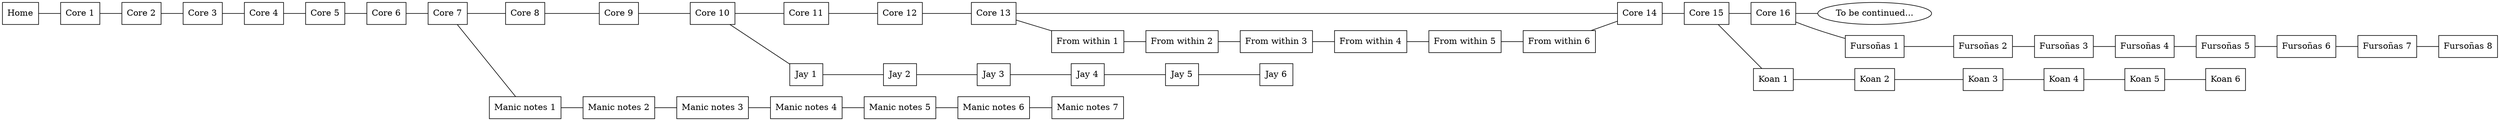 graph {
    rankdir = "LR";
    node[shape="box"]
    node[group="core"];
    Home [href="/"];
    "Core 1" [href="/core/"];
    "Core 2" [href="/core/page/2"];
    "Core 3" [href="/core/page/3"];
    "Core 4" [href="/core/page/4"];
    "Core 5" [href="/core/page/5"];
    "Core 6" [href="/core/page/6"];
    "Core 7" [href="/core/page/7"];
    "Core 8" [href="/core/page/8"];
    "Core 9" [href="/core/page/9"];
    "Core 10" [href="/core/page/10"];
    "Core 11" [href="/core/page/11"];
    "Core 12" [href="/core/page/12"];
    "Core 13" [href="/core/page/13"];
    "Core 14" [href="/core/page/14"];
    "Core 15" [href="/core/page/15"];
    "Core 16" [href="/core/page/16"];
    "To be continued..." [shape="oval"];
    node[group=""]

    Home -- "Core 1" -- "Core 2" -- "Core 3" -- "Core 4" -- "Core 5" -- "Core 6" -- "Core 7" -- "Core 8" -- "Core 9" -- "Core 10" -- "Core 11" -- "Core 12" -- "Core 13" -- "Core 14" -- "Core 15" -- "Core 16" -- "To be continued...";

    node[group="mania"]
    "Manic notes 1" [href="/mania/"];
    "Manic notes 2" [href="/mania/page/2"];
    "Manic notes 3" [href="/mania/page/3"];
    "Manic notes 4" [href="/mania/page/4"];
    "Manic notes 5" [href="/mania/page/5"];
    "Manic notes 6" [href="/mania/page/6"];
    "Manic notes 7" [href="/mania/page/7"];
    node[group=""]
    "Core 7" -- "Manic notes 1" -- "Manic notes 2" -- "Manic notes 3" -- "Manic notes 4" -- "Manic notes 5" -- "Manic notes 6" -- "Manic notes 7";

    node[group="jay"]
    "Jay 1" [href="/jay/"];
    "Jay 2" [href="/jay/page/2"];
    "Jay 3" [href="/jay/page/3"];
    "Jay 4" [href="/jay/page/4"];
    "Jay 5" [href="/jay/page/5"];
    "Jay 6" [href="/jay/page/6"];
    node[group=""]
    "Core 10" -- "Jay 1" -- "Jay 2" -- "Jay 3" -- "Jay 4" -- "Jay 5" -- "Jay 6";

    node[group="from-within"]
    "From within 1" [href="/from-within/"];
    "From within 2" [href="/from-within/2"];
    "From within 3" [href="/from-within/3"];
    "From within 4" [href="/from-within/4"];
    "From within 5" [href="/from-within/5"];
    "From within 6" [href="/from-within/i-guess.."];
    node[group=""]
    "Core 13" -- "From within 1" -- "From within 2" -- "From within 3" -- "From within 4" -- "From within 5" -- "From within 6" -- "Core 14";

    node[group="koan"]
    "Koan 1" [href="/koan/"];
    "Koan 2" [href="/koan/page/2"];
    "Koan 3" [href="/koan/page/3"];
    "Koan 4" [href="/koan/page/4"];
    "Koan 5" [href="/koan/page/5"];
    "Koan 6" [href="/koan/page/6"];
    node[group=""]
    "Core 15" -- "Koan 1" -- "Koan 2" -- "Koan 3" -- "Koan 4" -- "Koan 5" -- "Koan 6";

    node[group="fursona"]
    "Fursoñas 1" [href="/fursona/"];
    "Fursoñas 2" [href="/fursona/page/2"];
    "Fursoñas 3" [href="/fursona/page/3"];
    "Fursoñas 4" [href="/fursona/page/4"];
    "Fursoñas 5" [href="/fursona/page/5"];
    "Fursoñas 6" [href="/fursona/page/6"];
    "Fursoñas 7" [href="/fursona/page/7"];
    "Fursoñas 8" [href="/fursona/page/8"];
    node[group=""]
    "Core 16" -- "Fursoñas 1" -- "Fursoñas 2" -- "Fursoñas 3" -- "Fursoñas 4" -- "Fursoñas 5" -- "Fursoñas 6" -- "Fursoñas 7" -- "Fursoñas 8";
}
